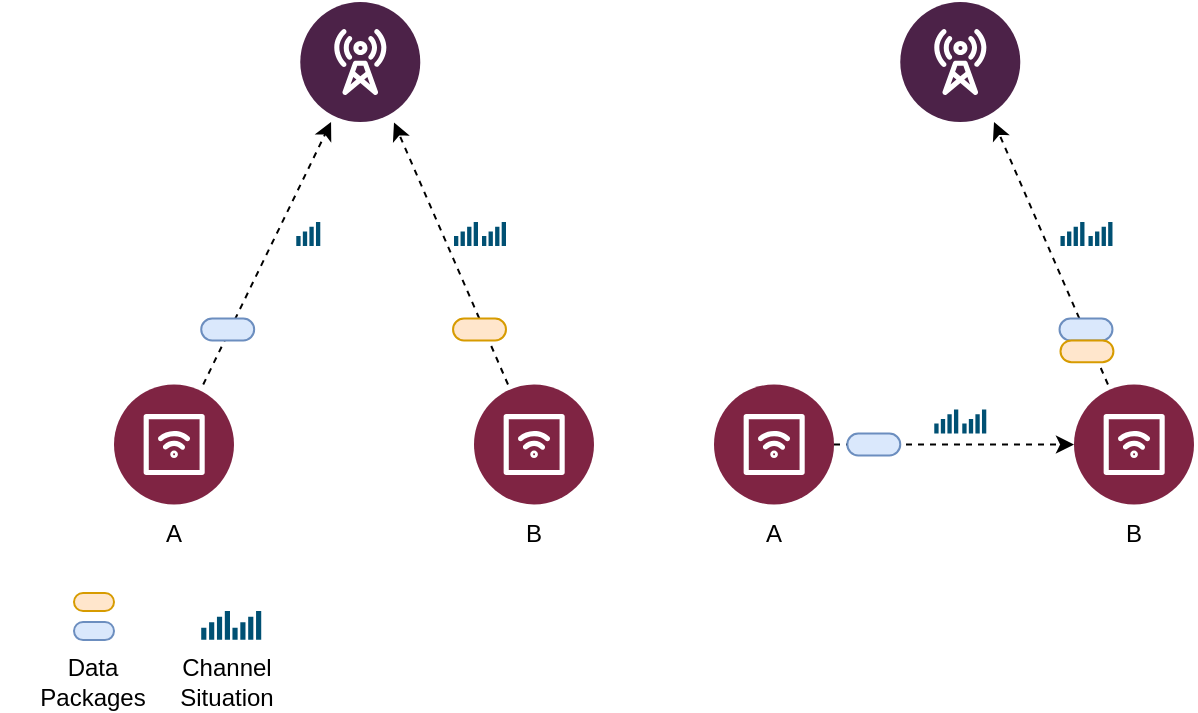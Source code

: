 <mxfile version="26.0.4">
  <diagram name="第 1 页" id="3wDqX590935IAha1_t0v">
    <mxGraphModel dx="977" dy="620" grid="1" gridSize="10" guides="1" tooltips="1" connect="1" arrows="1" fold="1" page="1" pageScale="1" pageWidth="827" pageHeight="1169" math="0" shadow="0">
      <root>
        <mxCell id="0" />
        <mxCell id="1" parent="0" />
        <mxCell id="uV-7LG1ietYZEQFbntfc-171" style="rounded=0;orthogonalLoop=1;jettySize=auto;html=1;entryX=0.781;entryY=1;entryDx=0;entryDy=0;entryPerimeter=0;dashed=1;" edge="1" parent="1">
          <mxGeometry relative="1" as="geometry">
            <mxPoint x="297" y="351.25" as="sourcePoint" />
            <mxPoint x="240" y="220.25" as="targetPoint" />
          </mxGeometry>
        </mxCell>
        <mxCell id="uV-7LG1ietYZEQFbntfc-131" style="rounded=0;orthogonalLoop=1;jettySize=auto;html=1;entryX=0.781;entryY=1;entryDx=0;entryDy=0;entryPerimeter=0;dashed=1;" edge="1" parent="1" source="uV-7LG1ietYZEQFbntfc-121" target="uV-7LG1ietYZEQFbntfc-124">
          <mxGeometry relative="1" as="geometry" />
        </mxCell>
        <mxCell id="uV-7LG1ietYZEQFbntfc-68" value="" style="verticalLabelPosition=bottom;aspect=fixed;html=1;shape=mxgraph.salesforce.iot2;" vertex="1" parent="1">
          <mxGeometry x="280" y="351.25" width="60" height="60" as="geometry" />
        </mxCell>
        <mxCell id="uV-7LG1ietYZEQFbntfc-119" style="rounded=0;orthogonalLoop=1;jettySize=auto;html=1;dashed=1;" edge="1" parent="1" source="uV-7LG1ietYZEQFbntfc-72" target="uV-7LG1ietYZEQFbntfc-73">
          <mxGeometry relative="1" as="geometry" />
        </mxCell>
        <mxCell id="uV-7LG1ietYZEQFbntfc-72" value="" style="verticalLabelPosition=bottom;aspect=fixed;html=1;shape=mxgraph.salesforce.iot2;" vertex="1" parent="1">
          <mxGeometry x="100.0" y="351.25" width="60" height="60" as="geometry" />
        </mxCell>
        <mxCell id="uV-7LG1ietYZEQFbntfc-73" value="" style="verticalLabelPosition=bottom;aspect=fixed;html=1;shape=mxgraph.salesforce.communications2;" vertex="1" parent="1">
          <mxGeometry x="193.14" y="160" width="60" height="60" as="geometry" />
        </mxCell>
        <mxCell id="uV-7LG1ietYZEQFbntfc-87" value="" style="html=1;dashed=0;whiteSpace=wrap;shape=mxgraph.dfd.start;fillColor=#dae8fc;strokeColor=#6c8ebf;" vertex="1" parent="1">
          <mxGeometry x="143.615" y="318.296" width="26.471" height="10.909" as="geometry" />
        </mxCell>
        <mxCell id="uV-7LG1ietYZEQFbntfc-88" value="A" style="text;html=1;align=center;verticalAlign=middle;whiteSpace=wrap;rounded=0;" vertex="1" parent="1">
          <mxGeometry x="100" y="411.25" width="60" height="30" as="geometry" />
        </mxCell>
        <mxCell id="uV-7LG1ietYZEQFbntfc-96" value="Data&lt;div&gt;&lt;span style=&quot;background-color: transparent; color: light-dark(rgb(0, 0, 0), rgb(255, 255, 255));&quot;&gt;Packages&lt;/span&gt;&lt;/div&gt;" style="text;html=1;align=center;verticalAlign=middle;whiteSpace=wrap;rounded=0;" vertex="1" parent="1">
          <mxGeometry x="43.43" y="490" width="93.14" height="20" as="geometry" />
        </mxCell>
        <mxCell id="uV-7LG1ietYZEQFbntfc-102" value="" style="html=1;dashed=0;whiteSpace=wrap;shape=mxgraph.dfd.start;fillColor=#dae8fc;strokeColor=#6c8ebf;" vertex="1" parent="1">
          <mxGeometry x="80" y="470" width="20" height="9.06" as="geometry" />
        </mxCell>
        <mxCell id="uV-7LG1ietYZEQFbntfc-103" value="B" style="text;html=1;align=center;verticalAlign=middle;whiteSpace=wrap;rounded=0;" vertex="1" parent="1">
          <mxGeometry x="280" y="411.25" width="60" height="30" as="geometry" />
        </mxCell>
        <mxCell id="uV-7LG1ietYZEQFbntfc-114" value="Channel&lt;div&gt;Situation&lt;/div&gt;" style="text;html=1;align=center;verticalAlign=middle;whiteSpace=wrap;rounded=0;" vertex="1" parent="1">
          <mxGeometry x="110" y="490" width="93.14" height="20" as="geometry" />
        </mxCell>
        <mxCell id="uV-7LG1ietYZEQFbntfc-120" value="" style="points=[[0,0.58,0],[0.09,0.58,0],[0.36,0.39,0],[0.64,0.195,0],[0.91,0,0],[1,0,0],[1,0.25,0],[1,0.5,0],[1,0.75,0],[1,1,0],[0,1,0],[0.09,1,0],[0.36,1,0],[0.64,1,0],[0.91,1,0],[0,0.79,0]];verticalLabelPosition=bottom;sketch=0;html=1;verticalAlign=top;aspect=fixed;align=center;pointerEvents=1;shape=mxgraph.cisco19.wifi_indicator;fillColor=#005073;strokeColor=none;" vertex="1" parent="1">
          <mxGeometry x="191.14" y="270" width="12" height="12" as="geometry" />
        </mxCell>
        <mxCell id="uV-7LG1ietYZEQFbntfc-121" value="" style="verticalLabelPosition=bottom;aspect=fixed;html=1;shape=mxgraph.salesforce.iot2;" vertex="1" parent="1">
          <mxGeometry x="580" y="351.25" width="60" height="60" as="geometry" />
        </mxCell>
        <mxCell id="uV-7LG1ietYZEQFbntfc-129" style="edgeStyle=orthogonalEdgeStyle;rounded=0;orthogonalLoop=1;jettySize=auto;html=1;dashed=1;" edge="1" parent="1" source="uV-7LG1ietYZEQFbntfc-123" target="uV-7LG1ietYZEQFbntfc-121">
          <mxGeometry relative="1" as="geometry" />
        </mxCell>
        <mxCell id="uV-7LG1ietYZEQFbntfc-123" value="" style="verticalLabelPosition=bottom;aspect=fixed;html=1;shape=mxgraph.salesforce.iot2;" vertex="1" parent="1">
          <mxGeometry x="400" y="351.25" width="60" height="60" as="geometry" />
        </mxCell>
        <mxCell id="uV-7LG1ietYZEQFbntfc-124" value="" style="verticalLabelPosition=bottom;aspect=fixed;html=1;shape=mxgraph.salesforce.communications2;" vertex="1" parent="1">
          <mxGeometry x="493.14" y="160" width="60" height="60" as="geometry" />
        </mxCell>
        <mxCell id="uV-7LG1ietYZEQFbntfc-125" value="" style="html=1;dashed=0;whiteSpace=wrap;shape=mxgraph.dfd.start;fillColor=#dae8fc;strokeColor=#6c8ebf;direction=west;" vertex="1" parent="1">
          <mxGeometry x="466.665" y="375.796" width="26.471" height="10.909" as="geometry" />
        </mxCell>
        <mxCell id="uV-7LG1ietYZEQFbntfc-126" value="A" style="text;html=1;align=center;verticalAlign=middle;whiteSpace=wrap;rounded=0;" vertex="1" parent="1">
          <mxGeometry x="400" y="411.25" width="60" height="30" as="geometry" />
        </mxCell>
        <mxCell id="uV-7LG1ietYZEQFbntfc-127" value="B" style="text;html=1;align=center;verticalAlign=middle;whiteSpace=wrap;rounded=0;" vertex="1" parent="1">
          <mxGeometry x="580" y="411.25" width="60" height="30" as="geometry" />
        </mxCell>
        <mxCell id="uV-7LG1ietYZEQFbntfc-140" value="" style="points=[[0,0.58,0],[0.09,0.58,0],[0.36,0.39,0],[0.64,0.195,0],[0.91,0,0],[1,0,0],[1,0.25,0],[1,0.5,0],[1,0.75,0],[1,1,0],[0,1,0],[0.09,1,0],[0.36,1,0],[0.64,1,0],[0.91,1,0],[0,0.79,0]];verticalLabelPosition=bottom;sketch=0;html=1;verticalAlign=top;aspect=fixed;align=center;pointerEvents=1;shape=mxgraph.cisco19.wifi_indicator;fillColor=#005073;strokeColor=none;" vertex="1" parent="1">
          <mxGeometry x="510.14" y="363.8" width="12" height="12" as="geometry" />
        </mxCell>
        <mxCell id="uV-7LG1ietYZEQFbntfc-141" value="" style="points=[[0,0.58,0],[0.09,0.58,0],[0.36,0.39,0],[0.64,0.195,0],[0.91,0,0],[1,0,0],[1,0.25,0],[1,0.5,0],[1,0.75,0],[1,1,0],[0,1,0],[0.09,1,0],[0.36,1,0],[0.64,1,0],[0.91,1,0],[0,0.79,0]];verticalLabelPosition=bottom;sketch=0;html=1;verticalAlign=top;aspect=fixed;align=center;pointerEvents=1;shape=mxgraph.cisco19.wifi_indicator;fillColor=#005073;strokeColor=none;" vertex="1" parent="1">
          <mxGeometry x="524.14" y="363.8" width="12" height="12" as="geometry" />
        </mxCell>
        <mxCell id="uV-7LG1ietYZEQFbntfc-144" value="" style="points=[[0,0.58,0],[0.09,0.58,0],[0.36,0.39,0],[0.64,0.195,0],[0.91,0,0],[1,0,0],[1,0.25,0],[1,0.5,0],[1,0.75,0],[1,1,0],[0,1,0],[0.09,1,0],[0.36,1,0],[0.64,1,0],[0.91,1,0],[0,0.79,0]];verticalLabelPosition=bottom;sketch=0;html=1;verticalAlign=top;aspect=fixed;align=center;pointerEvents=1;shape=mxgraph.cisco19.wifi_indicator;fillColor=#005073;strokeColor=none;" vertex="1" parent="1">
          <mxGeometry x="573.24" y="270" width="12" height="12" as="geometry" />
        </mxCell>
        <mxCell id="uV-7LG1ietYZEQFbntfc-145" value="" style="points=[[0,0.58,0],[0.09,0.58,0],[0.36,0.39,0],[0.64,0.195,0],[0.91,0,0],[1,0,0],[1,0.25,0],[1,0.5,0],[1,0.75,0],[1,1,0],[0,1,0],[0.09,1,0],[0.36,1,0],[0.64,1,0],[0.91,1,0],[0,0.79,0]];verticalLabelPosition=bottom;sketch=0;html=1;verticalAlign=top;aspect=fixed;align=center;pointerEvents=1;shape=mxgraph.cisco19.wifi_indicator;fillColor=#005073;strokeColor=none;" vertex="1" parent="1">
          <mxGeometry x="587.24" y="270" width="12" height="12" as="geometry" />
        </mxCell>
        <mxCell id="uV-7LG1ietYZEQFbntfc-146" value="" style="html=1;dashed=0;whiteSpace=wrap;shape=mxgraph.dfd.start;fillColor=#dae8fc;strokeColor=#6c8ebf;direction=west;" vertex="1" parent="1">
          <mxGeometry x="572.765" y="318.296" width="26.471" height="10.909" as="geometry" />
        </mxCell>
        <mxCell id="uV-7LG1ietYZEQFbntfc-156" value="" style="group" vertex="1" connectable="0" parent="1">
          <mxGeometry x="143.61" y="464.53" width="30" height="20" as="geometry" />
        </mxCell>
        <mxCell id="uV-7LG1ietYZEQFbntfc-149" value="" style="points=[[0,0.58,0],[0.09,0.58,0],[0.36,0.39,0],[0.64,0.195,0],[0.91,0,0],[1,0,0],[1,0.25,0],[1,0.5,0],[1,0.75,0],[1,1,0],[0,1,0],[0.09,1,0],[0.36,1,0],[0.64,1,0],[0.91,1,0],[0,0.79,0]];verticalLabelPosition=bottom;sketch=0;html=1;verticalAlign=top;aspect=fixed;align=center;pointerEvents=1;shape=mxgraph.cisco19.wifi_indicator;fillColor=#005073;strokeColor=none;" vertex="1" parent="uV-7LG1ietYZEQFbntfc-156">
          <mxGeometry width="14.383" height="14.383" as="geometry" />
        </mxCell>
        <mxCell id="uV-7LG1ietYZEQFbntfc-152" value="" style="points=[[0,0.58,0],[0.09,0.58,0],[0.36,0.39,0],[0.64,0.195,0],[0.91,0,0],[1,0,0],[1,0.25,0],[1,0.5,0],[1,0.75,0],[1,1,0],[0,1,0],[0.09,1,0],[0.36,1,0],[0.64,1,0],[0.91,1,0],[0,0.79,0]];verticalLabelPosition=bottom;sketch=0;html=1;verticalAlign=top;aspect=fixed;align=center;pointerEvents=1;shape=mxgraph.cisco19.wifi_indicator;fillColor=#005073;strokeColor=none;" vertex="1" parent="uV-7LG1ietYZEQFbntfc-156">
          <mxGeometry x="15.617" width="14.383" height="14.383" as="geometry" />
        </mxCell>
        <mxCell id="uV-7LG1ietYZEQFbntfc-172" value="" style="points=[[0,0.58,0],[0.09,0.58,0],[0.36,0.39,0],[0.64,0.195,0],[0.91,0,0],[1,0,0],[1,0.25,0],[1,0.5,0],[1,0.75,0],[1,1,0],[0,1,0],[0.09,1,0],[0.36,1,0],[0.64,1,0],[0.91,1,0],[0,0.79,0]];verticalLabelPosition=bottom;sketch=0;html=1;verticalAlign=top;aspect=fixed;align=center;pointerEvents=1;shape=mxgraph.cisco19.wifi_indicator;fillColor=#005073;strokeColor=none;" vertex="1" parent="1">
          <mxGeometry x="270" y="270" width="12" height="12" as="geometry" />
        </mxCell>
        <mxCell id="uV-7LG1ietYZEQFbntfc-173" value="" style="points=[[0,0.58,0],[0.09,0.58,0],[0.36,0.39,0],[0.64,0.195,0],[0.91,0,0],[1,0,0],[1,0.25,0],[1,0.5,0],[1,0.75,0],[1,1,0],[0,1,0],[0.09,1,0],[0.36,1,0],[0.64,1,0],[0.91,1,0],[0,0.79,0]];verticalLabelPosition=bottom;sketch=0;html=1;verticalAlign=top;aspect=fixed;align=center;pointerEvents=1;shape=mxgraph.cisco19.wifi_indicator;fillColor=#005073;strokeColor=none;" vertex="1" parent="1">
          <mxGeometry x="284" y="270" width="12" height="12" as="geometry" />
        </mxCell>
        <mxCell id="uV-7LG1ietYZEQFbntfc-174" value="" style="html=1;dashed=0;whiteSpace=wrap;shape=mxgraph.dfd.start;fillColor=#ffe6cc;strokeColor=#d79b00;" vertex="1" parent="1">
          <mxGeometry x="80" y="455.47" width="20" height="9.06" as="geometry" />
        </mxCell>
        <mxCell id="uV-7LG1ietYZEQFbntfc-176" value="" style="html=1;dashed=0;whiteSpace=wrap;shape=mxgraph.dfd.start;fillColor=#ffe6cc;strokeColor=#d79b00;" vertex="1" parent="1">
          <mxGeometry x="269.525" y="318.296" width="26.471" height="10.909" as="geometry" />
        </mxCell>
        <mxCell id="uV-7LG1ietYZEQFbntfc-177" value="" style="html=1;dashed=0;whiteSpace=wrap;shape=mxgraph.dfd.start;fillColor=#ffe6cc;strokeColor=#d79b00;" vertex="1" parent="1">
          <mxGeometry x="573.245" y="329.206" width="26.471" height="10.909" as="geometry" />
        </mxCell>
      </root>
    </mxGraphModel>
  </diagram>
</mxfile>
